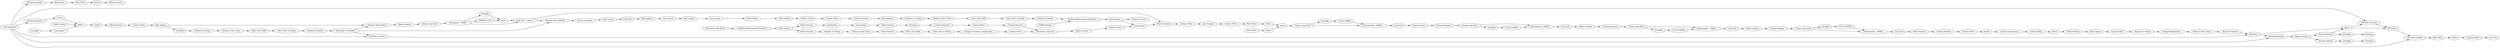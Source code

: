 digraph {
	"6761627128713474135_171" [label="PMML To Cell"]
	"-4283913828867528790_209" [label="Column Filter"]
	"2948609503368610559_179" [label="Math Formula"]
	"6761627128713474135_169" [label="Math Formula"]
	"-4283913828867528790_31" [label="Group Loop Start"]
	"-3317400062628472301_176" [label="Denormalizer _PMML_"]
	"4076297365719621137_208" [label="Column Filter"]
	"7890202301526400843_325" [label="DB Query Reader"]
	"7890202301526400843_310" [label="PMML Reader"]
	"5615620365759801685_166" [label="Group Loop Start"]
	"-3317400062628472301_173" [label=GroupBy]
	"-293225483212270991_317" [label="Number To String"]
	"7890202301526400843_354" [label="Row Filter"]
	"-4856449379339653105_193" [label="Column Filter"]
	"7890202301526400843_349" [label="DB SQL Executor"]
	"7890202301526400843_339" [label="Number To String"]
	"-7522813790549210953_175" [label="Cell To PMML"]
	"-293225483212270991_293" [label="String to Date_Time"]
	"-4283913828867528790_210" [label="Column Rename"]
	"-293225483212270991_326" [label="Math Formula"]
	"-3317400062628472301_175" [label="Cell To PMML"]
	"7890202301526400843_172" [label="Numeric Row Splitter"]
	"-293225483212270991_292" [label="Rule Engine"]
	"-7522813790549210953_169" [label="Math Formula"]
	"-293225483212270991_316" [label="Math Formula"]
	"-4856449379339653105_183" [label="Column Rename"]
	"7611628788382923285_179" [label="Loop End"]
	"-7083979353293107586_295" [label="Date_Time Shift"]
	"-293225483212270991_159" [label="Column Filter"]
	"-3317400062628472301_179" [label="Loop End"]
	"-4283913828867528790_206" [label="Lag Column"]
	"-4283913828867528790_208" [label="Rule Engine"]
	"7611628788382923285_169" [label="Math Formula"]
	"7890202301526400843_316" [label="Rule Engine"]
	"5615620365759801685_169" [label="Math Formula"]
	"2948609503368610559_197" [label="Column Filter"]
	"6761627128713474135_173" [label=GroupBy]
	"-293225483212270991_65" [label="Recursive Loop End"]
	"-7522813790549210953_179" [label="Loop End"]
	"-4856449379339653105_190" [label="Column Expressions"]
	"-4856449379339653105_187" [label="Column Rename"]
	"7890202301526400843_322" [label="DB Writer"]
	"6761627128713474135_172" [label="Loop End _2 ports_"]
	"-293225483212270991_327" [label="Column Resorter"]
	"2948609503368610559_192" [label="Java Snippet"]
	"7890202301526400843_342" [label="DB Query Reader"]
	"-7083979353293107586_316" [label="Number To String"]
	"7890202301526400843_351" [label=GroupBy]
	"-293225483212270991_319" [label="Column Filter"]
	"-4283913828867528790_207" [label="Rule Engine"]
	"-3317400062628472301_169" [label="Math Formula"]
	"-7083979353293107586_318" [label="Date_Time to String"]
	"-4283913828867528790_235" [label="Rule Engine"]
	"-293225483212270991_324" [label="Lag Column"]
	"-7083979353293107586_293" [label="String to Date_Time"]
	"-293225483212270991_321" [label="Rule Engine"]
	"-7083979353293107586_317" [label="String To Number"]
	"5615620365759801685_175" [label="Cell To PMML"]
	"-4283913828867528790_185" [label="Row Splitter"]
	"4285603780538958368_318" [label="Date_Time to String"]
	"-7522813790549210953_176" [label="Denormalizer _PMML_"]
	"-4283913828867528790_234" [label="Lag Column"]
	"7890202301526400843_357" [label="Math Formula"]
	"-4856449379339653105_178" [label=Joiner]
	"6761627128713474135_170" [label="Normalizer _PMML_"]
	"-293225483212270991_315" [label="Column Filter"]
	"4076297365719621137_239" [label="Rule Engine"]
	"-7522813790549210953_166" [label="Group Loop Start"]
	"4285603780538958368_316" [label="Number To String"]
	"7611628788382923285_166" [label="Group Loop Start"]
	"4285603780538958368_317" [label="String To Number"]
	"-3317400062628472301_166" [label="Group Loop Start"]
	"5615620365759801685_176" [label="Denormalizer _PMML_"]
	"-293225483212270991_52" [label="MultiLayerPerceptron Predictor"]
	"-4856449379339653105_185" [label=Sorter]
	"-293225483212270991_298" [label="Date_Time to String"]
	"7890202301526400843_348" [label="DB Writer"]
	"4076297365719621137_9" [label=GroupBy]
	"-4856449379339653105_198" [label="Row Filter"]
	"6761627128713474135_166" [label="Group Loop Start"]
	"-7083979353293107586_228" [label=GroupBy]
	"7890202301526400843_18" [label=Sorter]
	"7890202301526400843_319" [label="String Manipulation"]
	"7890202301526400843_352" [label=Pivoting]
	"-293225483212270991_306" [label="Math Formula"]
	"7890202301526400843_15" [label="DB Connector"]
	"-4856449379339653105_201" [label=Sorter]
	"-4283913828867528790_30" [label="Loop End"]
	"5615620365759801685_173" [label=GroupBy]
	"-293225483212270991_301" [label="String To Number _deprecated_"]
	"4285603780538958368_293" [label="String to Date_Time"]
	"7890202301526400843_346" [label=Pivoting]
	"7890202301526400843_317" [label="Math Formula"]
	"6761627128713474135_174" [label=Joiner]
	"7611628788382923285_176" [label="Denormalizer _PMML_"]
	"7890202301526400843_344" [label="Numeric Binner"]
	"-293225483212270991_323" [label=Pivoting]
	"-293225483212270991_320" [label="MultiLayerPerceptron Predictor"]
	"7890202301526400843_355" [label=Sorter]
	"7890202301526400843_340" [label="String To Number"]
	"7890202301526400843_329" [label="Numeric Row Splitter"]
	"-293225483212270991_193" [label=Concatenate]
	"7611628788382923285_175" [label="Cell To PMML"]
	"7890202301526400843_7" [label="Table Creator"]
	"4076297365719621137_8" [label=Joiner]
	"7890202301526400843_218" [label="Column Filter"]
	"7890202301526400843_337" [label="DB SQL Executor"]
	"-293225483212270991_318" [label="Math Formula"]
	"-7083979353293107586_319" [label="Table Row to Variable"]
	"-293225483212270991_295" [label="Date_Time Shift"]
	"-4856449379339653105_194" [label="Column Rename"]
	"-4856449379339653105_199" [label="Row Filter"]
	"5615620365759801685_179" [label="Loop End"]
	"7611628788382923285_173" [label=GroupBy]
	"7890202301526400843_345" [label=GroupBy]
	"-4283913828867528790_236" [label="Double To Int"]
	"7890202301526400843_347" [label=Joiner]
	"-293225483212270991_322" [label="Numeric Scorer"]
	"2948609503368610559_300" [label="Column Filter"]
	"-4856449379339653105_184" [label="Column Rename"]
	"7890202301526400843_4" [label="DB Query Reader"]
	"7890202301526400843_327" [label="Row Filter"]
	"-4856449379339653105_200" [label=Sorter]
	"7890202301526400843_222" [label="Line Plot"]
	"4285603780538958368_295" [label="Date_Time Shift"]
	"7890202301526400843_350" [label="DB Query Reader"]
	"-293225483212270991_325" [label=Unpivoting]
	"7890202301526400843_293" [label="String to Date_Time"]
	"2948609503368610559_182" [label="Column Filter"]
	"7890202301526400843_343" [label="Math Formula"]
	"4076297365719621137_2" [label=Sorter]
	"7890202301526400843_318" [label="Column Filter"]
	"2948609503368610559_301" [label=Sorter]
	"-4283913828867528790_204" [label="Row Splitter"]
	"-293225483212270991_64" [label="Recursive Loop Start"]
	"7890202301526400843_356" [label="Row Filter"]
	"7890202301526400843_338" [label=Sorter]
	"-293225483212270991_314" [label="Math Formula"]
	"7890202301526400843_353" [label="Numeric Binner"]
	"4076297365719621137_12" [label="Missing Value"]
	"-4283913828867528790_165" [label="Lag Column"]
	"4076297365719621137_11" [label="Cross Joiner"]
	"-7522813790549210953_173" [label=GroupBy]
	"-293225483212270991_172" [label="Column Resorter"]
	"7890202301526400843_15" -> "7890202301526400843_337"
	"-293225483212270991_295" -> "-293225483212270991_298"
	"7890202301526400843_355" -> "7890202301526400843_357"
	"-4283913828867528790_236" -> "-4283913828867528790_209"
	"-293225483212270991_298" -> "-293225483212270991_301"
	"4076297365719621137_239" -> "-7083979353293107586_228"
	"4076297365719621137_11" -> "4076297365719621137_8"
	"-293225483212270991_159" -> "-293225483212270991_172"
	"-4856449379339653105_201" -> "-4856449379339653105_178"
	"-7522813790549210953_179" -> "-7522813790549210953_169"
	"-293225483212270991_320" -> "-293225483212270991_321"
	"-4856449379339653105_198" -> "-4856449379339653105_200"
	"-293225483212270991_323" -> "-293225483212270991_327"
	"-293225483212270991_301" -> "-293225483212270991_319"
	"6761627128713474135_166" -> "6761627128713474135_170"
	"4285603780538958368_318" -> "4285603780538958368_317"
	"7890202301526400843_172" -> "-4283913828867528790_31"
	"7890202301526400843_347" -> "7890202301526400843_348"
	"7890202301526400843_15" -> "7890202301526400843_350"
	"4076297365719621137_2" -> "4076297365719621137_12"
	"-4283913828867528790_165" -> "-4283913828867528790_30"
	"7890202301526400843_327" -> "7890202301526400843_338"
	"-293225483212270991_321" -> "-293225483212270991_322"
	"7611628788382923285_169" -> "-4856449379339653105_187"
	"7611628788382923285_175" -> "7611628788382923285_176"
	"7611628788382923285_173" -> "7611628788382923285_175"
	"4076297365719621137_8" -> "4076297365719621137_2"
	"-7083979353293107586_317" -> "-7083979353293107586_319"
	"7611628788382923285_179" -> "7611628788382923285_169"
	"7890202301526400843_343" -> "7890202301526400843_353"
	"-293225483212270991_316" -> "-293225483212270991_317"
	"-293225483212270991_317" -> "-293225483212270991_293"
	"5615620365759801685_166" -> "5615620365759801685_173"
	"-4856449379339653105_184" -> "-3317400062628472301_166"
	"7890202301526400843_310" -> "-293225483212270991_320"
	"-293225483212270991_193" -> "2948609503368610559_179"
	"-4283913828867528790_185" -> "-4283913828867528790_206"
	"-4856449379339653105_194" -> "7611628788382923285_166"
	"4285603780538958368_316" -> "4285603780538958368_293"
	"7890202301526400843_354" -> "7890202301526400843_356"
	"5615620365759801685_173" -> "5615620365759801685_175"
	"-293225483212270991_64" -> "-293225483212270991_52"
	"-4283913828867528790_206" -> "-4283913828867528790_207"
	"-4856449379339653105_200" -> "-4856449379339653105_178"
	"6761627128713474135_170" -> "6761627128713474135_173"
	"7890202301526400843_322" -> "7890202301526400843_342"
	"7890202301526400843_356" -> "7890202301526400843_355"
	"-293225483212270991_326" -> "-293225483212270991_323"
	"4076297365719621137_208" -> "4076297365719621137_239"
	"-293225483212270991_327" -> "-293225483212270991_159"
	"-4283913828867528790_208" -> "-4283913828867528790_236"
	"-4856449379339653105_193" -> "-4856449379339653105_185"
	"7890202301526400843_318" -> "7890202301526400843_339"
	"7890202301526400843_338" -> "7890202301526400843_218"
	"-293225483212270991_292" -> "-293225483212270991_306"
	"-7522813790549210953_173" -> "-7522813790549210953_175"
	"6761627128713474135_170" -> "6761627128713474135_171"
	"-4856449379339653105_199" -> "-4856449379339653105_201"
	"-3317400062628472301_176" -> "-3317400062628472301_179"
	"-293225483212270991_325" -> "-293225483212270991_324"
	"4285603780538958368_317" -> "-293225483212270991_320"
	"5615620365759801685_166" -> "5615620365759801685_176"
	"4076297365719621137_9" -> "4076297365719621137_11"
	"7890202301526400843_339" -> "7890202301526400843_319"
	"-7522813790549210953_169" -> "-4856449379339653105_184"
	"6761627128713474135_174" -> "6761627128713474135_172"
	"-293225483212270991_318" -> "-293225483212270991_295"
	"7890202301526400843_319" -> "7890202301526400843_293"
	"-3317400062628472301_175" -> "-3317400062628472301_176"
	"7890202301526400843_293" -> "7890202301526400843_340"
	"2948609503368610559_300" -> "2948609503368610559_301"
	"7890202301526400843_316" -> "7890202301526400843_318"
	"-7522813790549210953_176" -> "-7522813790549210953_179"
	"7611628788382923285_166" -> "7611628788382923285_176"
	"7890202301526400843_18" -> "4076297365719621137_8"
	"7890202301526400843_218" -> "7890202301526400843_222"
	"-4283913828867528790_234" -> "-4283913828867528790_235"
	"-4856449379339653105_183" -> "-7522813790549210953_166"
	"-4283913828867528790_204" -> "4285603780538958368_316"
	"2948609503368610559_197" -> "-4856449379339653105_198"
	"7890202301526400843_340" -> "7890202301526400843_322"
	"-7522813790549210953_166" -> "-7522813790549210953_176"
	"7890202301526400843_15" -> "7890202301526400843_349"
	"-4283913828867528790_207" -> "-4283913828867528790_234"
	"-293225483212270991_324" -> "-293225483212270991_326"
	"2948609503368610559_192" -> "2948609503368610559_197"
	"7890202301526400843_322" -> "7890202301526400843_347"
	"-7083979353293107586_318" -> "-7083979353293107586_317"
	"-3317400062628472301_166" -> "-3317400062628472301_173"
	"5615620365759801685_176" -> "5615620365759801685_179"
	"-7083979353293107586_295" -> "-7083979353293107586_318"
	"-293225483212270991_293" -> "-293225483212270991_318"
	"-4856449379339653105_185" -> "-4856449379339653105_190"
	"-7522813790549210953_166" -> "-7522813790549210953_173"
	"-4283913828867528790_30" -> "-4283913828867528790_185"
	"-7083979353293107586_316" -> "-7083979353293107586_293"
	"-293225483212270991_315" -> "-293225483212270991_193"
	"-7083979353293107586_319" -> "7890202301526400843_329"
	"5615620365759801685_179" -> "5615620365759801685_169"
	"-293225483212270991_306" -> "-293225483212270991_325"
	"7890202301526400843_350" -> "7890202301526400843_354"
	"6761627128713474135_172" -> "2948609503368610559_179"
	"-293225483212270991_65" -> "-293225483212270991_314"
	"7890202301526400843_4" -> "7890202301526400843_18"
	"2948609503368610559_182" -> "2948609503368610559_192"
	"7890202301526400843_347" -> "7890202301526400843_349"
	"6761627128713474135_171" -> "6761627128713474135_174"
	"-293225483212270991_292" -> "-293225483212270991_316"
	"-4283913828867528790_31" -> "-4283913828867528790_165"
	"7890202301526400843_7" -> "4076297365719621137_8"
	"-4283913828867528790_210" -> "-4283913828867528790_204"
	"-4856449379339653105_187" -> "-4856449379339653105_193"
	"6761627128713474135_169" -> "6761627128713474135_166"
	"-7083979353293107586_228" -> "-7083979353293107586_316"
	"7890202301526400843_15" -> "7890202301526400843_4"
	"4076297365719621137_12" -> "4076297365719621137_208"
	"-3317400062628472301_173" -> "-3317400062628472301_175"
	"2948609503368610559_179" -> "2948609503368610559_182"
	"6761627128713474135_172" -> "7890202301526400843_172"
	"-4283913828867528790_235" -> "-4283913828867528790_208"
	"6761627128713474135_170" -> "6761627128713474135_172"
	"7890202301526400843_344" -> "7890202301526400843_345"
	"-3317400062628472301_179" -> "-3317400062628472301_169"
	"7890202301526400843_345" -> "7890202301526400843_346"
	"4076297365719621137_239" -> "7890202301526400843_329"
	"-4856449379339653105_190" -> "2948609503368610559_300"
	"-293225483212270991_319" -> "-293225483212270991_65"
	"-293225483212270991_52" -> "-293225483212270991_292"
	"7611628788382923285_176" -> "7611628788382923285_179"
	"7611628788382923285_166" -> "7611628788382923285_173"
	"7890202301526400843_317" -> "7890202301526400843_316"
	"7890202301526400843_337" -> "7890202301526400843_322"
	"-4283913828867528790_209" -> "-4283913828867528790_210"
	"6761627128713474135_173" -> "6761627128713474135_174"
	"7890202301526400843_348" -> "7890202301526400843_325"
	"-293225483212270991_314" -> "-293225483212270991_315"
	"4285603780538958368_295" -> "4285603780538958368_318"
	"7890202301526400843_325" -> "7890202301526400843_327"
	"-3317400062628472301_169" -> "-4856449379339653105_194"
	"-7083979353293107586_319" -> "7890202301526400843_172"
	"-7083979353293107586_319" -> "7890202301526400843_337"
	"7890202301526400843_342" -> "7890202301526400843_343"
	"-7522813790549210953_175" -> "-7522813790549210953_176"
	"-4856449379339653105_178" -> "5615620365759801685_166"
	"7890202301526400843_15" -> "7890202301526400843_342"
	"7890202301526400843_353" -> "7890202301526400843_351"
	"7890202301526400843_15" -> "7890202301526400843_325"
	"7890202301526400843_329" -> "6761627128713474135_169"
	"7890202301526400843_351" -> "7890202301526400843_352"
	"-293225483212270991_172" -> "-293225483212270991_65"
	"-293225483212270991_321" -> "-293225483212270991_193"
	"-7083979353293107586_293" -> "-7083979353293107586_295"
	"2948609503368610559_301" -> "7890202301526400843_317"
	"-3317400062628472301_166" -> "-3317400062628472301_176"
	"7890202301526400843_344" -> "7890202301526400843_347"
	"7890202301526400843_349" -> "7890202301526400843_348"
	"4285603780538958368_293" -> "4285603780538958368_295"
	"5615620365759801685_175" -> "5615620365759801685_176"
	"5615620365759801685_169" -> "-4856449379339653105_183"
	"7890202301526400843_343" -> "7890202301526400843_344"
	rankdir=LR
}
